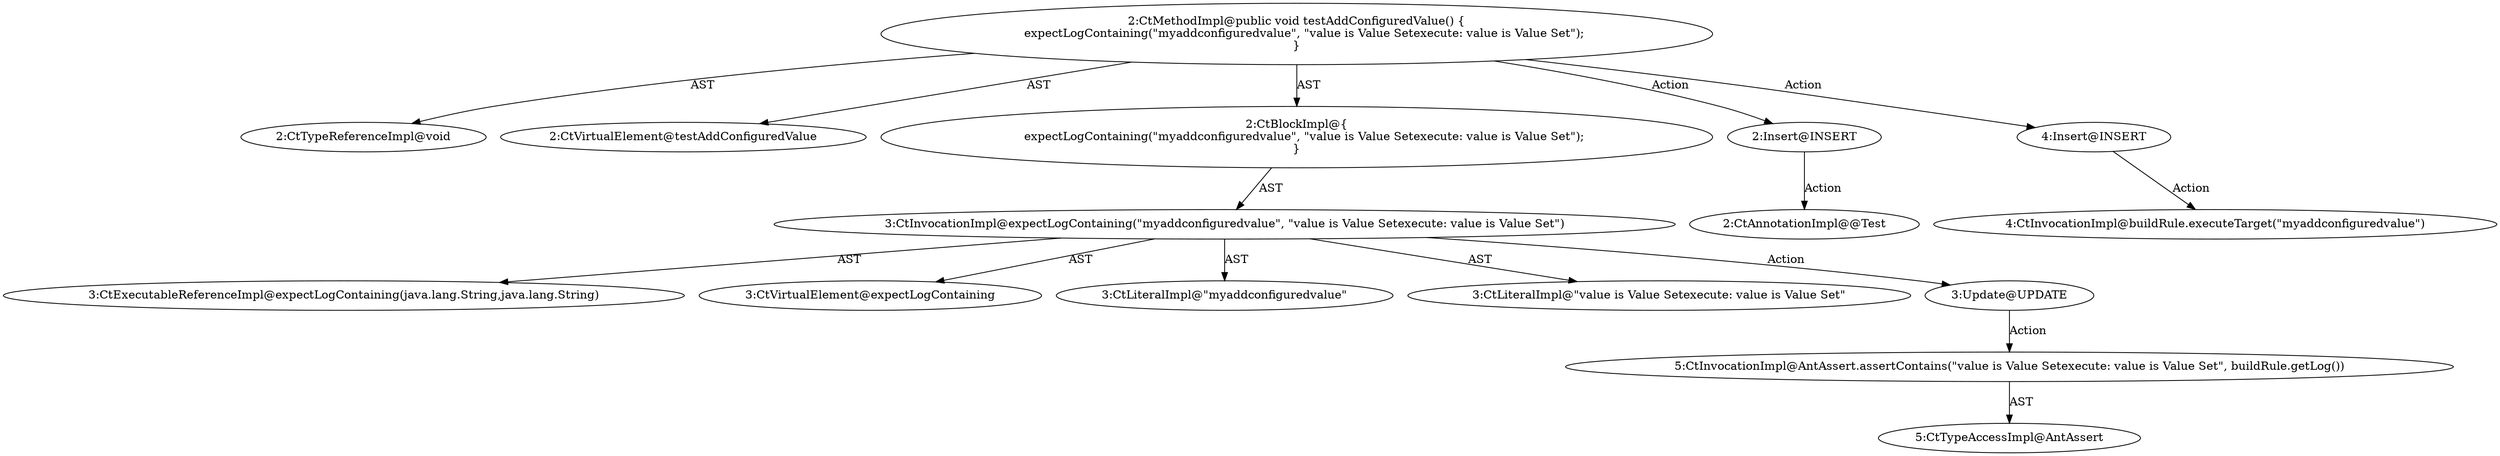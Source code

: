 digraph "testAddConfiguredValue#?" {
0 [label="2:CtTypeReferenceImpl@void" shape=ellipse]
1 [label="2:CtVirtualElement@testAddConfiguredValue" shape=ellipse]
2 [label="3:CtExecutableReferenceImpl@expectLogContaining(java.lang.String,java.lang.String)" shape=ellipse]
3 [label="3:CtVirtualElement@expectLogContaining" shape=ellipse]
4 [label="3:CtLiteralImpl@\"myaddconfiguredvalue\"" shape=ellipse]
5 [label="3:CtLiteralImpl@\"value is Value Setexecute: value is Value Set\"" shape=ellipse]
6 [label="3:CtInvocationImpl@expectLogContaining(\"myaddconfiguredvalue\", \"value is Value Setexecute: value is Value Set\")" shape=ellipse]
7 [label="2:CtBlockImpl@\{
    expectLogContaining(\"myaddconfiguredvalue\", \"value is Value Setexecute: value is Value Set\");
\}" shape=ellipse]
8 [label="2:CtMethodImpl@public void testAddConfiguredValue() \{
    expectLogContaining(\"myaddconfiguredvalue\", \"value is Value Setexecute: value is Value Set\");
\}" shape=ellipse]
9 [label="3:Update@UPDATE" shape=ellipse]
10 [label="5:CtInvocationImpl@AntAssert.assertContains(\"value is Value Setexecute: value is Value Set\", buildRule.getLog())" shape=ellipse]
11 [label="5:CtTypeAccessImpl@AntAssert" shape=ellipse]
12 [label="2:Insert@INSERT" shape=ellipse]
13 [label="2:CtAnnotationImpl@@Test" shape=ellipse]
14 [label="4:Insert@INSERT" shape=ellipse]
15 [label="4:CtInvocationImpl@buildRule.executeTarget(\"myaddconfiguredvalue\")" shape=ellipse]
6 -> 3 [label="AST"];
6 -> 2 [label="AST"];
6 -> 4 [label="AST"];
6 -> 5 [label="AST"];
6 -> 9 [label="Action"];
7 -> 6 [label="AST"];
8 -> 1 [label="AST"];
8 -> 0 [label="AST"];
8 -> 7 [label="AST"];
8 -> 12 [label="Action"];
8 -> 14 [label="Action"];
9 -> 10 [label="Action"];
10 -> 11 [label="AST"];
12 -> 13 [label="Action"];
14 -> 15 [label="Action"];
}